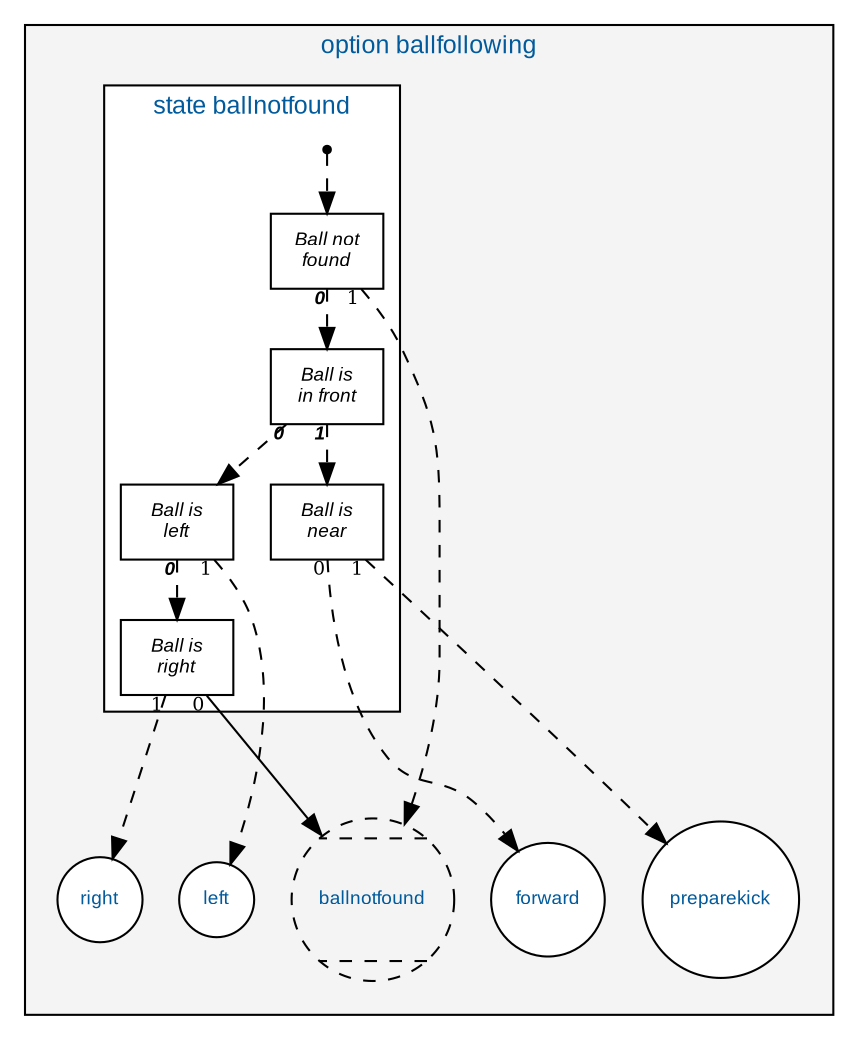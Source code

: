 digraph g {compound="true";bgcolor="";fontcolor="";fontname="";fontsize="";label="";margin="";nodesep="";rankdir="";ranksep="0.4";ratio="";size="";subgraph cluster_option{bgcolor="";color="";fillcolor="#F4F4F4";fontcolor="#005A9C";fontname="Arial";fontsize="12";label="option ballfollowing";labeljust="";labelloc="";style="filled";subgraph cluster_states{bgcolor="";color="#F4F4F4";fillcolor="#F4F4F4";fontcolor="";fontname="";fontsize="";label="";labeljust="";labelloc="";style="filled";node[label="ballnotfound", color="",fillcolor="#FFFFFF",fixedsize="",fontcolor="#005A9C",fontname="Arial",fontsize="9",height="",shape="Mcircle",style="dashed",URL="",width="",] {state_ballnotfound};node[label="preparekick", color="",fillcolor="#FFFFFF",fixedsize="",fontcolor="#005A9C",fontname="Arial",fontsize="9",height="",shape="circle",style="filled",URL="option.ballfollowing.html#state_preparekick",width="",] {state_preparekick};node[label="forward", color="",fillcolor="#FFFFFF",fixedsize="",fontcolor="#005A9C",fontname="Arial",fontsize="9",height="",shape="circle",style="filled",URL="option.ballfollowing.html#state_forward",width="",] {state_forward};node[label="left", color="",fillcolor="#FFFFFF",fixedsize="",fontcolor="#005A9C",fontname="Arial",fontsize="9",height="",shape="circle",style="filled",URL="option.ballfollowing.html#state_left",width="",] {state_left};node[label="right", color="",fillcolor="#FFFFFF",fixedsize="",fontcolor="#005A9C",fontname="Arial",fontsize="9",height="",shape="circle",style="filled",URL="option.ballfollowing.html#state_right",width="",] {state_right};node[label="ballnotfound", color="",fillcolor="#FFFFFF",fixedsize="",fontcolor="#005A9C",fontname="Arial",fontsize="9",height="",shape="Mcircle",style="dashed",URL="",width="",] {state_ballnotfound};}subgraph cluster_decision_tree{bgcolor="";color="";fillcolor="#FFFFFF";fontcolor="#005A9C";fontname="Arial";fontsize="12";label="state ballnotfound";labeljust="";labelloc="";style="filled";node[label="start", color="",fillcolor="",fixedsize="",fontcolor="",fontname="",fontsize="",height="",shape="point",style="",URL="",width="",] {start};node[label="Ball not\nfound", color="",fillcolor="#FFFFFF",fixedsize="",fontcolor="",fontname="Arial Italic",fontsize="9",height="",shape="box",style="filled",URL="option.ballfollowing.html#state_ballnotfound_pseudo-code_0",width="",] {_0};edge[arrowhead="",arrowsize="",arrowtail="",constraint="",color="",decorate="",dir="",fontcolor="",fontname="",fontsize="9",headlabel="",headport="",label="",labeldistance="",labelfloat="",labelfontcolor="",labelfontname="",labelfontsize="",minlen="2",samehead="",sametail="",style="dashed",taillabel="1",tailport="",URL="",lhead="",ltail=""] _0 -> state_ballnotfound;edge[arrowhead="",arrowsize="",arrowtail="",constraint="",color="",decorate="",dir="",fontcolor="",fontname="Arial Bold Italic",fontsize="9",headlabel="",headport="",label="",labeldistance="",labelfloat="",labelfontcolor="",labelfontname="",labelfontsize="",minlen="",samehead="",sametail="",style="dashed",taillabel="",tailport="",URL="",lhead="",ltail=""] start -> _0;node[label="Ball is\nin front", color="",fillcolor="#FFFFFF",fixedsize="",fontcolor="",fontname="Arial Italic",fontsize="9",height="",shape="box",style="filled",URL="option.ballfollowing.html#state_ballnotfound_pseudo-code_1_0",width="",] {_1_0};node[label="Ball is\nnear", color="",fillcolor="#FFFFFF",fixedsize="",fontcolor="",fontname="Arial Italic",fontsize="9",height="",shape="box",style="filled",URL="option.ballfollowing.html#state_ballnotfound_pseudo-code_1_0_0",width="",] {_1_0_0};edge[arrowhead="",arrowsize="",arrowtail="",constraint="",color="",decorate="",dir="",fontcolor="",fontname="",fontsize="9",headlabel="",headport="",label="",labeldistance="",labelfloat="",labelfontcolor="",labelfontname="",labelfontsize="",minlen="2",samehead="",sametail="",style="dashed",taillabel="1",tailport="",URL="",lhead="",ltail=""] _1_0_0 -> state_preparekick;edge[arrowhead="",arrowsize="",arrowtail="",constraint="",color="",decorate="",dir="",fontcolor="",fontname="Arial Bold Italic",fontsize="9",headlabel="",headport="",label="",labeldistance="",labelfloat="",labelfontcolor="",labelfontname="",labelfontsize="",minlen="",samehead="",sametail="",style="dashed",taillabel="1",tailport="",URL="",lhead="",ltail=""] _1_0 -> _1_0_0;edge[arrowhead="",arrowsize="",arrowtail="",constraint="",color="",decorate="",dir="",fontcolor="",fontname="",fontsize="9",headlabel="",headport="",label="",labeldistance="",labelfloat="",labelfontcolor="",labelfontname="",labelfontsize="",minlen="2",samehead="",sametail="",style="dashed",taillabel="0",tailport="",URL="",lhead="",ltail=""] _1_0_0 -> state_forward;edge[arrowhead="",arrowsize="",arrowtail="",constraint="",color="",decorate="",dir="",fontcolor="",fontname="Arial Bold Italic",fontsize="9",headlabel="",headport="",label="",labeldistance="",labelfloat="",labelfontcolor="",labelfontname="",labelfontsize="",minlen="",samehead="",sametail="",style="dashed",taillabel="0",tailport="",URL="",lhead="",ltail=""] _0 -> _1_0;node[label="Ball is\nleft", color="",fillcolor="#FFFFFF",fixedsize="",fontcolor="",fontname="Arial Italic",fontsize="9",height="",shape="box",style="filled",URL="option.ballfollowing.html#state_ballnotfound_pseudo-code_1_1_0",width="",] {_1_1_0};edge[arrowhead="",arrowsize="",arrowtail="",constraint="",color="",decorate="",dir="",fontcolor="",fontname="",fontsize="9",headlabel="",headport="",label="",labeldistance="",labelfloat="",labelfontcolor="",labelfontname="",labelfontsize="",minlen="2",samehead="",sametail="",style="dashed",taillabel="1",tailport="",URL="",lhead="",ltail=""] _1_1_0 -> state_left;edge[arrowhead="",arrowsize="",arrowtail="",constraint="",color="",decorate="",dir="",fontcolor="",fontname="Arial Bold Italic",fontsize="9",headlabel="",headport="",label="",labeldistance="",labelfloat="",labelfontcolor="",labelfontname="",labelfontsize="",minlen="",samehead="",sametail="",style="dashed",taillabel="0",tailport="",URL="",lhead="",ltail=""] _1_0 -> _1_1_0;node[label="Ball is\nright", color="",fillcolor="#FFFFFF",fixedsize="",fontcolor="",fontname="Arial Italic",fontsize="9",height="",shape="box",style="filled",URL="option.ballfollowing.html#state_ballnotfound_pseudo-code_1_1_1_0",width="",] {_1_1_1_0};edge[arrowhead="",arrowsize="",arrowtail="",constraint="",color="",decorate="",dir="",fontcolor="",fontname="",fontsize="9",headlabel="",headport="",label="",labeldistance="",labelfloat="",labelfontcolor="",labelfontname="",labelfontsize="",minlen="2",samehead="",sametail="",style="dashed",taillabel="1",tailport="",URL="",lhead="",ltail=""] _1_1_1_0 -> state_right;edge[arrowhead="",arrowsize="",arrowtail="",constraint="",color="",decorate="",dir="",fontcolor="",fontname="Arial Bold Italic",fontsize="9",headlabel="",headport="",label="",labeldistance="",labelfloat="",labelfontcolor="",labelfontname="",labelfontsize="",minlen="",samehead="",sametail="",style="dashed",taillabel="0",tailport="",URL="",lhead="",ltail=""] _1_1_0 -> _1_1_1_0;edge[arrowhead="",arrowsize="",arrowtail="",constraint="",color="",decorate="",dir="",fontcolor="",fontname="",fontsize="9",headlabel="",headport="",label="",labeldistance="",labelfloat="",labelfontcolor="",labelfontname="",labelfontsize="",minlen="2",samehead="",sametail="",style="solid",taillabel="0",tailport="",URL="",lhead="",ltail=""] _1_1_1_0 -> state_ballnotfound;}}}
                    

